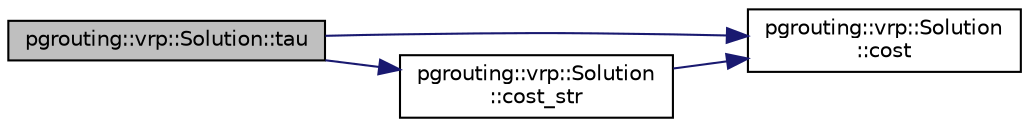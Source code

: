 digraph "pgrouting::vrp::Solution::tau"
{
  edge [fontname="Helvetica",fontsize="10",labelfontname="Helvetica",labelfontsize="10"];
  node [fontname="Helvetica",fontsize="10",shape=record];
  rankdir="LR";
  Node106 [label="pgrouting::vrp::Solution::tau",height=0.2,width=0.4,color="black", fillcolor="grey75", style="filled", fontcolor="black"];
  Node106 -> Node107 [color="midnightblue",fontsize="10",style="solid",fontname="Helvetica"];
  Node107 [label="pgrouting::vrp::Solution\l::cost",height=0.2,width=0.4,color="black", fillcolor="white", style="filled",URL="$classpgrouting_1_1vrp_1_1Solution.html#aacb1d3beb12b28c3fc0d8bcb76357838"];
  Node106 -> Node108 [color="midnightblue",fontsize="10",style="solid",fontname="Helvetica"];
  Node108 [label="pgrouting::vrp::Solution\l::cost_str",height=0.2,width=0.4,color="black", fillcolor="white", style="filled",URL="$classpgrouting_1_1vrp_1_1Solution.html#adc126f5e5e435301696b12ec9afa638f"];
  Node108 -> Node107 [color="midnightblue",fontsize="10",style="solid",fontname="Helvetica"];
}
